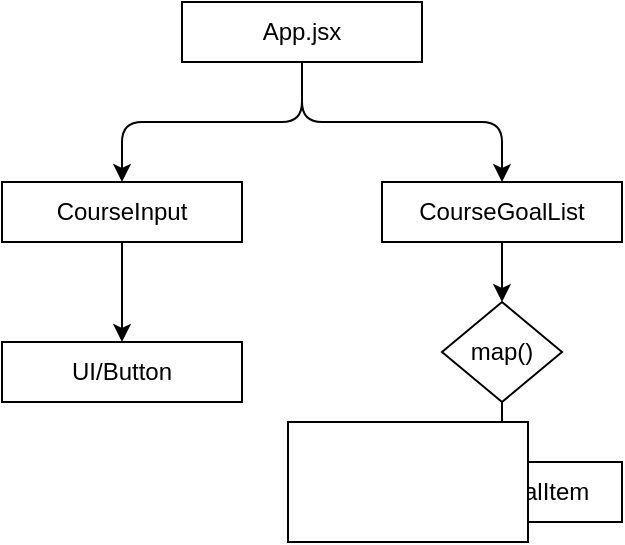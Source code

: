 <mxfile>
    <diagram id="oZ-N8ojqnIgom7ETz_ps" name="Strona-1">
        <mxGraphModel dx="564" dy="563" grid="1" gridSize="10" guides="1" tooltips="1" connect="1" arrows="1" fold="1" page="0" pageScale="1" pageWidth="1200" pageHeight="1600" background="none" math="0" shadow="0">
            <root>
                <mxCell id="0"/>
                <mxCell id="1" parent="0"/>
                <mxCell id="IhngpvfOUpPqSzjhf83G-5" value="" style="edgeStyle=orthogonalEdgeStyle;orthogonalLoop=1;jettySize=auto;html=1;" parent="1" source="IhngpvfOUpPqSzjhf83G-1" target="IhngpvfOUpPqSzjhf83G-4" edge="1">
                    <mxGeometry relative="1" as="geometry"/>
                </mxCell>
                <mxCell id="IhngpvfOUpPqSzjhf83G-7" value="" style="edgeStyle=orthogonalEdgeStyle;orthogonalLoop=1;jettySize=auto;html=1;" parent="1" source="IhngpvfOUpPqSzjhf83G-1" target="IhngpvfOUpPqSzjhf83G-6" edge="1">
                    <mxGeometry relative="1" as="geometry"/>
                </mxCell>
                <mxCell id="IhngpvfOUpPqSzjhf83G-1" value="App.jsx" style="whiteSpace=wrap;html=1;" parent="1" vertex="1">
                    <mxGeometry x="217" y="70" width="120" height="30" as="geometry"/>
                </mxCell>
                <mxCell id="8" value="" style="edgeStyle=none;html=1;" parent="1" source="IhngpvfOUpPqSzjhf83G-4" target="7" edge="1">
                    <mxGeometry relative="1" as="geometry"/>
                </mxCell>
                <mxCell id="IhngpvfOUpPqSzjhf83G-4" value="CourseInput" style="whiteSpace=wrap;html=1;" parent="1" vertex="1">
                    <mxGeometry x="127" y="160" width="120" height="30" as="geometry"/>
                </mxCell>
                <mxCell id="10" value="" style="edgeStyle=none;html=1;entryX=0.5;entryY=0;entryDx=0;entryDy=0;" parent="1" source="IhngpvfOUpPqSzjhf83G-6" target="11" edge="1">
                    <mxGeometry relative="1" as="geometry">
                        <mxPoint x="437" y="210" as="targetPoint"/>
                    </mxGeometry>
                </mxCell>
                <mxCell id="IhngpvfOUpPqSzjhf83G-6" value="CourseGoalList" style="whiteSpace=wrap;html=1;" parent="1" vertex="1">
                    <mxGeometry x="317" y="160" width="120" height="30" as="geometry"/>
                </mxCell>
                <mxCell id="7" value="UI/Button" style="whiteSpace=wrap;html=1;" parent="1" vertex="1">
                    <mxGeometry x="127" y="240" width="120" height="30" as="geometry"/>
                </mxCell>
                <mxCell id="9" value="CourseGoalItem" style="whiteSpace=wrap;html=1;" parent="1" vertex="1">
                    <mxGeometry x="317" y="300" width="120" height="30" as="geometry"/>
                </mxCell>
                <mxCell id="12" style="edgeStyle=none;html=1;exitX=0.5;exitY=1;exitDx=0;exitDy=0;entryX=0.5;entryY=0;entryDx=0;entryDy=0;" parent="1" source="11" target="9" edge="1">
                    <mxGeometry relative="1" as="geometry"/>
                </mxCell>
                <mxCell id="11" value="map()" style="rhombus;whiteSpace=wrap;html=1;" parent="1" vertex="1">
                    <mxGeometry x="347" y="220" width="60" height="50" as="geometry"/>
                </mxCell>
                <mxCell id="13" value="" style="whiteSpace=wrap;html=1;" parent="1" vertex="1">
                    <mxGeometry x="270" y="280" width="120" height="60" as="geometry"/>
                </mxCell>
                <mxCell id="14" value="" style="whiteSpace=wrap;html=1;" vertex="1" parent="1">
                    <mxGeometry x="270" y="280" width="120" height="60" as="geometry"/>
                </mxCell>
            </root>
        </mxGraphModel>
    </diagram>
</mxfile>